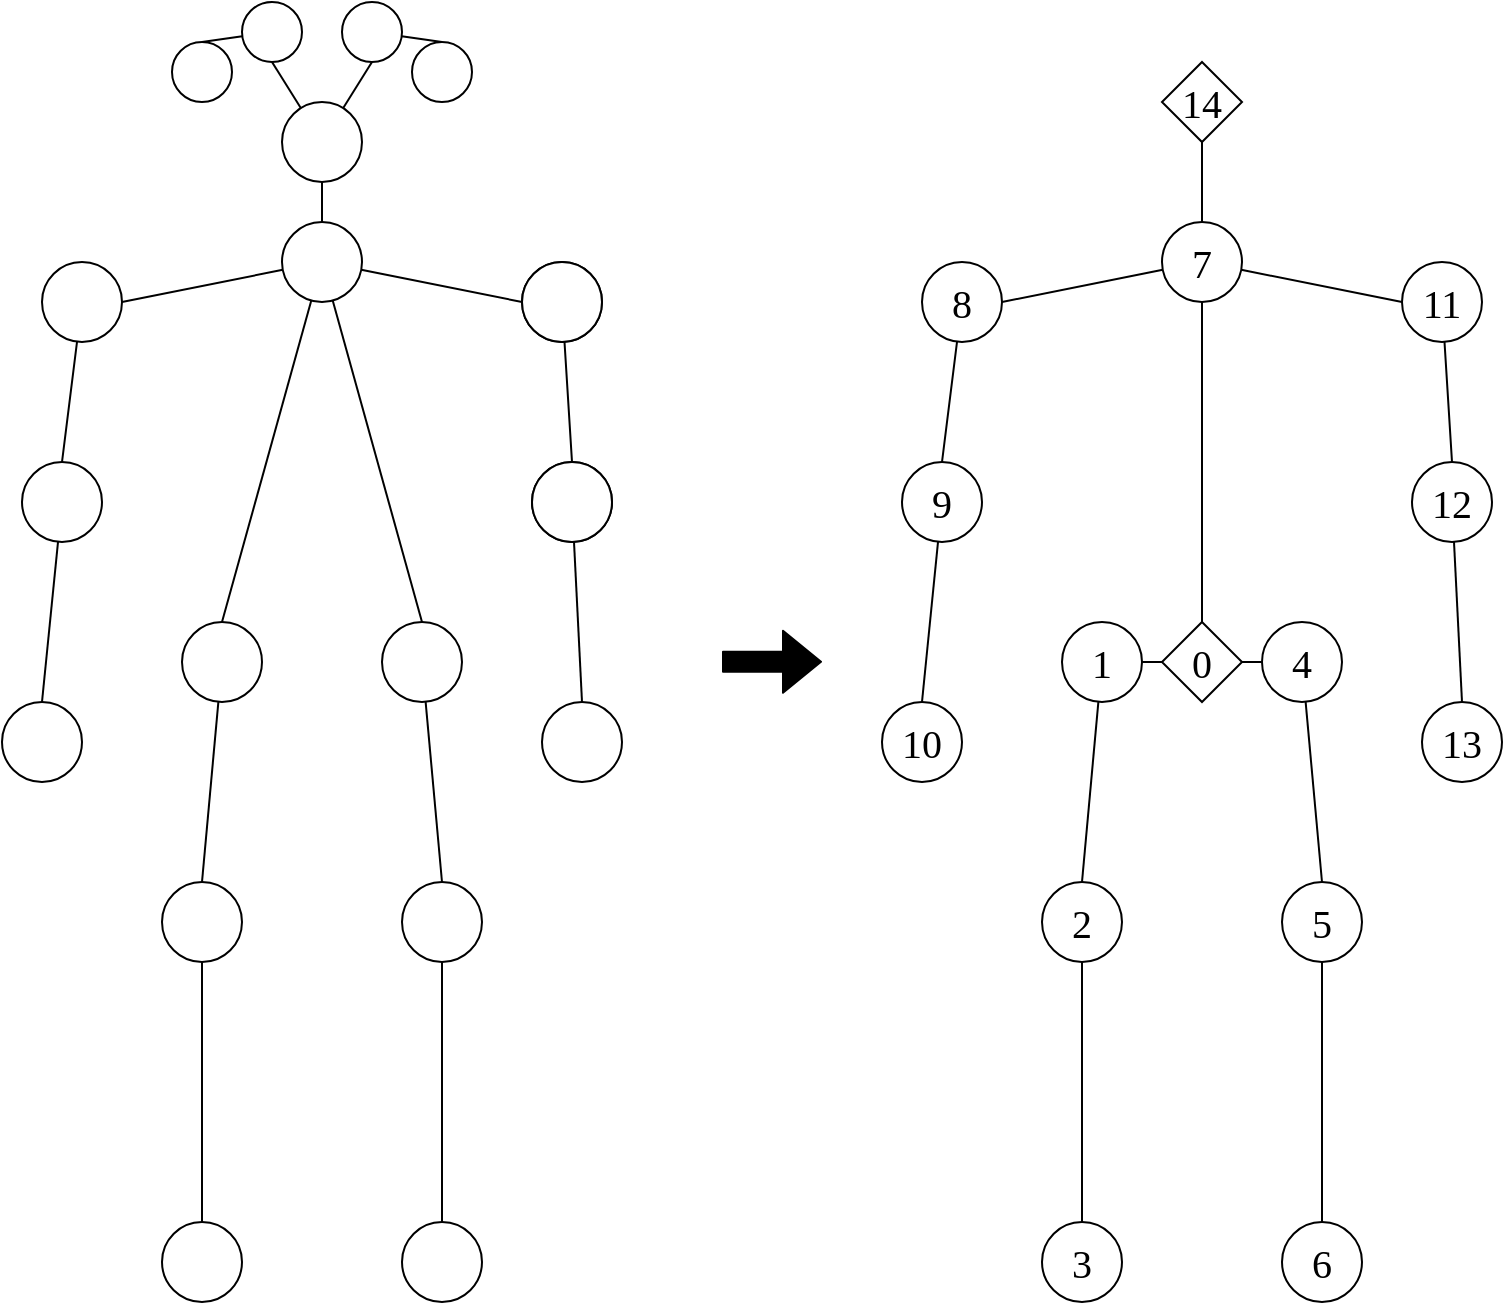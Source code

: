 <mxfile version="13.1.14" type="device"><diagram id="xGYfZDSHF8cjEQ1iP8nE" name="Page-1"><mxGraphModel dx="1422" dy="791" grid="1" gridSize="10" guides="1" tooltips="1" connect="1" arrows="1" fold="1" page="1" pageScale="1" pageWidth="850" pageHeight="1100" math="0" shadow="0"><root><mxCell id="0"/><mxCell id="1" parent="0"/><mxCell id="gPXwPc42Rle9kwifmPpo-15" style="edgeStyle=none;rounded=0;orthogonalLoop=1;jettySize=auto;html=1;entryX=0.5;entryY=0;entryDx=0;entryDy=0;endArrow=none;endFill=0;strokeColor=#000000;fontFamily=Times New Roman;fontSize=20;" parent="1" source="gPXwPc42Rle9kwifmPpo-1" target="gPXwPc42Rle9kwifmPpo-2" edge="1"><mxGeometry relative="1" as="geometry"/></mxCell><mxCell id="gPXwPc42Rle9kwifmPpo-34" style="edgeStyle=none;rounded=0;orthogonalLoop=1;jettySize=auto;html=1;entryX=0.5;entryY=1;entryDx=0;entryDy=0;endArrow=none;endFill=0;strokeColor=#000000;fontFamily=Times New Roman;fontSize=20;" parent="1" source="gPXwPc42Rle9kwifmPpo-1" target="gPXwPc42Rle9kwifmPpo-30" edge="1"><mxGeometry relative="1" as="geometry"/></mxCell><mxCell id="gPXwPc42Rle9kwifmPpo-35" style="edgeStyle=none;rounded=0;orthogonalLoop=1;jettySize=auto;html=1;entryX=0.5;entryY=1;entryDx=0;entryDy=0;endArrow=none;endFill=0;strokeColor=#000000;fontFamily=Times New Roman;fontSize=20;" parent="1" source="gPXwPc42Rle9kwifmPpo-1" target="gPXwPc42Rle9kwifmPpo-31" edge="1"><mxGeometry relative="1" as="geometry"/></mxCell><mxCell id="gPXwPc42Rle9kwifmPpo-1" value="" style="ellipse;whiteSpace=wrap;html=1;aspect=fixed;fontFamily=Times New Roman;fontSize=20;" parent="1" vertex="1"><mxGeometry x="300" y="240" width="40" height="40" as="geometry"/></mxCell><mxCell id="gPXwPc42Rle9kwifmPpo-13" style="edgeStyle=none;rounded=0;orthogonalLoop=1;jettySize=auto;html=1;entryX=0.5;entryY=0;entryDx=0;entryDy=0;endArrow=none;endFill=0;strokeColor=#000000;fontFamily=Times New Roman;fontSize=20;" parent="1" source="gPXwPc42Rle9kwifmPpo-2" target="gPXwPc42Rle9kwifmPpo-11" edge="1"><mxGeometry relative="1" as="geometry"/></mxCell><mxCell id="gPXwPc42Rle9kwifmPpo-14" style="edgeStyle=none;rounded=0;orthogonalLoop=1;jettySize=auto;html=1;entryX=0.5;entryY=0;entryDx=0;entryDy=0;endArrow=none;endFill=0;strokeColor=#000000;fontFamily=Times New Roman;fontSize=20;" parent="1" source="gPXwPc42Rle9kwifmPpo-2" target="gPXwPc42Rle9kwifmPpo-10" edge="1"><mxGeometry relative="1" as="geometry"/></mxCell><mxCell id="gPXwPc42Rle9kwifmPpo-16" style="edgeStyle=none;rounded=0;orthogonalLoop=1;jettySize=auto;html=1;entryX=1;entryY=0.5;entryDx=0;entryDy=0;endArrow=none;endFill=0;strokeColor=#000000;fontFamily=Times New Roman;fontSize=20;" parent="1" source="gPXwPc42Rle9kwifmPpo-2" target="gPXwPc42Rle9kwifmPpo-3" edge="1"><mxGeometry relative="1" as="geometry"/></mxCell><mxCell id="gPXwPc42Rle9kwifmPpo-17" style="edgeStyle=none;rounded=0;orthogonalLoop=1;jettySize=auto;html=1;entryX=0;entryY=0.5;entryDx=0;entryDy=0;endArrow=none;endFill=0;strokeColor=#000000;fontFamily=Times New Roman;fontSize=20;" parent="1" source="gPXwPc42Rle9kwifmPpo-2" target="gPXwPc42Rle9kwifmPpo-6" edge="1"><mxGeometry relative="1" as="geometry"/></mxCell><mxCell id="gPXwPc42Rle9kwifmPpo-2" value="" style="ellipse;whiteSpace=wrap;html=1;aspect=fixed;fontFamily=Times New Roman;fontSize=20;" parent="1" vertex="1"><mxGeometry x="300" y="300" width="40" height="40" as="geometry"/></mxCell><mxCell id="gPXwPc42Rle9kwifmPpo-20" style="edgeStyle=none;rounded=0;orthogonalLoop=1;jettySize=auto;html=1;entryX=0.5;entryY=0;entryDx=0;entryDy=0;endArrow=none;endFill=0;strokeColor=#000000;fontFamily=Times New Roman;fontSize=20;" parent="1" source="gPXwPc42Rle9kwifmPpo-3" target="gPXwPc42Rle9kwifmPpo-4" edge="1"><mxGeometry relative="1" as="geometry"/></mxCell><mxCell id="gPXwPc42Rle9kwifmPpo-3" value="" style="ellipse;whiteSpace=wrap;html=1;aspect=fixed;fontFamily=Times New Roman;fontSize=20;" parent="1" vertex="1"><mxGeometry x="180" y="320" width="40" height="40" as="geometry"/></mxCell><mxCell id="gPXwPc42Rle9kwifmPpo-21" style="edgeStyle=none;rounded=0;orthogonalLoop=1;jettySize=auto;html=1;entryX=0.5;entryY=0;entryDx=0;entryDy=0;endArrow=none;endFill=0;strokeColor=#000000;fontFamily=Times New Roman;fontSize=20;" parent="1" source="gPXwPc42Rle9kwifmPpo-4" target="gPXwPc42Rle9kwifmPpo-5" edge="1"><mxGeometry relative="1" as="geometry"/></mxCell><mxCell id="gPXwPc42Rle9kwifmPpo-4" value="" style="ellipse;whiteSpace=wrap;html=1;aspect=fixed;fontFamily=Times New Roman;fontSize=20;" parent="1" vertex="1"><mxGeometry x="170" y="420" width="40" height="40" as="geometry"/></mxCell><mxCell id="gPXwPc42Rle9kwifmPpo-5" value="" style="ellipse;whiteSpace=wrap;html=1;aspect=fixed;fontFamily=Times New Roman;fontSize=20;" parent="1" vertex="1"><mxGeometry x="160" y="540" width="40" height="40" as="geometry"/></mxCell><mxCell id="gPXwPc42Rle9kwifmPpo-18" style="edgeStyle=none;rounded=0;orthogonalLoop=1;jettySize=auto;html=1;entryX=0.5;entryY=0;entryDx=0;entryDy=0;endArrow=none;endFill=0;strokeColor=#000000;fontFamily=Times New Roman;fontSize=20;" parent="1" source="gPXwPc42Rle9kwifmPpo-6" target="gPXwPc42Rle9kwifmPpo-7" edge="1"><mxGeometry relative="1" as="geometry"/></mxCell><mxCell id="gPXwPc42Rle9kwifmPpo-6" value="" style="ellipse;whiteSpace=wrap;html=1;aspect=fixed;fontFamily=Times New Roman;fontSize=20;" parent="1" vertex="1"><mxGeometry x="420" y="320" width="40" height="40" as="geometry"/></mxCell><mxCell id="gPXwPc42Rle9kwifmPpo-19" style="edgeStyle=none;rounded=0;orthogonalLoop=1;jettySize=auto;html=1;entryX=0.5;entryY=0;entryDx=0;entryDy=0;endArrow=none;endFill=0;strokeColor=#000000;fontFamily=Times New Roman;fontSize=20;" parent="1" source="gPXwPc42Rle9kwifmPpo-7" target="gPXwPc42Rle9kwifmPpo-8" edge="1"><mxGeometry relative="1" as="geometry"/></mxCell><mxCell id="gPXwPc42Rle9kwifmPpo-7" value="" style="ellipse;whiteSpace=wrap;html=1;aspect=fixed;fontFamily=Times New Roman;fontSize=20;" parent="1" vertex="1"><mxGeometry x="425" y="420" width="40" height="40" as="geometry"/></mxCell><mxCell id="gPXwPc42Rle9kwifmPpo-8" value="" style="ellipse;whiteSpace=wrap;html=1;aspect=fixed;fontFamily=Times New Roman;fontSize=20;" parent="1" vertex="1"><mxGeometry x="430" y="540" width="40" height="40" as="geometry"/></mxCell><mxCell id="gPXwPc42Rle9kwifmPpo-26" style="edgeStyle=none;rounded=0;orthogonalLoop=1;jettySize=auto;html=1;entryX=0.5;entryY=0;entryDx=0;entryDy=0;endArrow=none;endFill=0;strokeColor=#000000;fontFamily=Times New Roman;fontSize=20;" parent="1" source="gPXwPc42Rle9kwifmPpo-10" target="gPXwPc42Rle9kwifmPpo-22" edge="1"><mxGeometry relative="1" as="geometry"/></mxCell><mxCell id="gPXwPc42Rle9kwifmPpo-10" value="" style="ellipse;whiteSpace=wrap;html=1;aspect=fixed;fontFamily=Times New Roman;fontSize=20;" parent="1" vertex="1"><mxGeometry x="250" y="500" width="40" height="40" as="geometry"/></mxCell><mxCell id="gPXwPc42Rle9kwifmPpo-27" style="edgeStyle=none;rounded=0;orthogonalLoop=1;jettySize=auto;html=1;entryX=0.5;entryY=0;entryDx=0;entryDy=0;endArrow=none;endFill=0;strokeColor=#000000;fontFamily=Times New Roman;fontSize=20;" parent="1" source="gPXwPc42Rle9kwifmPpo-11" target="gPXwPc42Rle9kwifmPpo-23" edge="1"><mxGeometry relative="1" as="geometry"/></mxCell><mxCell id="gPXwPc42Rle9kwifmPpo-11" value="" style="ellipse;whiteSpace=wrap;html=1;aspect=fixed;fontFamily=Times New Roman;fontSize=20;" parent="1" vertex="1"><mxGeometry x="350" y="500" width="40" height="40" as="geometry"/></mxCell><mxCell id="gPXwPc42Rle9kwifmPpo-28" style="edgeStyle=none;rounded=0;orthogonalLoop=1;jettySize=auto;html=1;entryX=0.5;entryY=0;entryDx=0;entryDy=0;endArrow=none;endFill=0;strokeColor=#000000;fontFamily=Times New Roman;fontSize=20;" parent="1" source="gPXwPc42Rle9kwifmPpo-22" target="gPXwPc42Rle9kwifmPpo-24" edge="1"><mxGeometry relative="1" as="geometry"/></mxCell><mxCell id="gPXwPc42Rle9kwifmPpo-22" value="" style="ellipse;whiteSpace=wrap;html=1;aspect=fixed;fontFamily=Times New Roman;fontSize=20;" parent="1" vertex="1"><mxGeometry x="240" y="630" width="40" height="40" as="geometry"/></mxCell><mxCell id="gPXwPc42Rle9kwifmPpo-29" style="edgeStyle=none;rounded=0;orthogonalLoop=1;jettySize=auto;html=1;entryX=0.5;entryY=0;entryDx=0;entryDy=0;endArrow=none;endFill=0;strokeColor=#000000;fontFamily=Times New Roman;fontSize=20;" parent="1" source="gPXwPc42Rle9kwifmPpo-23" target="gPXwPc42Rle9kwifmPpo-25" edge="1"><mxGeometry relative="1" as="geometry"/></mxCell><mxCell id="gPXwPc42Rle9kwifmPpo-23" value="" style="ellipse;whiteSpace=wrap;html=1;aspect=fixed;fontFamily=Times New Roman;fontSize=20;" parent="1" vertex="1"><mxGeometry x="360" y="630" width="40" height="40" as="geometry"/></mxCell><mxCell id="gPXwPc42Rle9kwifmPpo-24" value="" style="ellipse;whiteSpace=wrap;html=1;aspect=fixed;fontFamily=Times New Roman;fontSize=20;" parent="1" vertex="1"><mxGeometry x="240" y="800" width="40" height="40" as="geometry"/></mxCell><mxCell id="gPXwPc42Rle9kwifmPpo-25" value="" style="ellipse;whiteSpace=wrap;html=1;aspect=fixed;fontFamily=Times New Roman;fontSize=20;" parent="1" vertex="1"><mxGeometry x="360" y="800" width="40" height="40" as="geometry"/></mxCell><mxCell id="gPXwPc42Rle9kwifmPpo-37" style="edgeStyle=none;rounded=0;orthogonalLoop=1;jettySize=auto;html=1;entryX=0.5;entryY=0;entryDx=0;entryDy=0;endArrow=none;endFill=0;strokeColor=#000000;fontFamily=Times New Roman;fontSize=20;" parent="1" source="gPXwPc42Rle9kwifmPpo-30" target="gPXwPc42Rle9kwifmPpo-32" edge="1"><mxGeometry relative="1" as="geometry"/></mxCell><mxCell id="gPXwPc42Rle9kwifmPpo-30" value="" style="ellipse;whiteSpace=wrap;html=1;aspect=fixed;fontFamily=Times New Roman;fontSize=20;" parent="1" vertex="1"><mxGeometry x="280" y="190" width="30" height="30" as="geometry"/></mxCell><mxCell id="gPXwPc42Rle9kwifmPpo-36" style="edgeStyle=none;rounded=0;orthogonalLoop=1;jettySize=auto;html=1;entryX=0.5;entryY=0;entryDx=0;entryDy=0;endArrow=none;endFill=0;strokeColor=#000000;fontFamily=Times New Roman;fontSize=20;" parent="1" source="gPXwPc42Rle9kwifmPpo-31" target="gPXwPc42Rle9kwifmPpo-33" edge="1"><mxGeometry relative="1" as="geometry"/></mxCell><mxCell id="gPXwPc42Rle9kwifmPpo-31" value="" style="ellipse;whiteSpace=wrap;html=1;aspect=fixed;fontFamily=Times New Roman;fontSize=20;" parent="1" vertex="1"><mxGeometry x="330" y="190" width="30" height="30" as="geometry"/></mxCell><mxCell id="gPXwPc42Rle9kwifmPpo-32" value="" style="ellipse;whiteSpace=wrap;html=1;aspect=fixed;fontFamily=Times New Roman;fontSize=20;" parent="1" vertex="1"><mxGeometry x="245" y="210" width="30" height="30" as="geometry"/></mxCell><mxCell id="gPXwPc42Rle9kwifmPpo-33" value="" style="ellipse;whiteSpace=wrap;html=1;aspect=fixed;fontFamily=Times New Roman;fontSize=20;" parent="1" vertex="1"><mxGeometry x="365" y="210" width="30" height="30" as="geometry"/></mxCell><mxCell id="vh8jS_7umJDqvF4KZV3Y-1" value="14" style="rhombus;whiteSpace=wrap;html=1;fontFamily=Times New Roman;fontSize=20;" parent="1" vertex="1"><mxGeometry x="740" y="220" width="40" height="40" as="geometry"/></mxCell><mxCell id="vh8jS_7umJDqvF4KZV3Y-26" style="edgeStyle=none;rounded=0;orthogonalLoop=1;jettySize=auto;html=1;entryX=1;entryY=0.5;entryDx=0;entryDy=0;endArrow=none;endFill=0;strokeColor=#000000;fontFamily=Times New Roman;fontSize=20;" parent="1" source="vh8jS_7umJDqvF4KZV3Y-2" target="vh8jS_7umJDqvF4KZV3Y-3" edge="1"><mxGeometry relative="1" as="geometry"/></mxCell><mxCell id="vh8jS_7umJDqvF4KZV3Y-29" style="edgeStyle=none;rounded=0;orthogonalLoop=1;jettySize=auto;html=1;entryX=0;entryY=0.5;entryDx=0;entryDy=0;endArrow=none;endFill=0;strokeColor=#000000;fontFamily=Times New Roman;fontSize=20;" parent="1" source="vh8jS_7umJDqvF4KZV3Y-2" target="vh8jS_7umJDqvF4KZV3Y-9" edge="1"><mxGeometry relative="1" as="geometry"/></mxCell><mxCell id="vh8jS_7umJDqvF4KZV3Y-32" style="edgeStyle=none;rounded=0;orthogonalLoop=1;jettySize=auto;html=1;entryX=0.5;entryY=1;entryDx=0;entryDy=0;endArrow=none;endFill=0;strokeColor=#000000;fontFamily=Times New Roman;fontSize=20;" parent="1" source="vh8jS_7umJDqvF4KZV3Y-2" target="vh8jS_7umJDqvF4KZV3Y-1" edge="1"><mxGeometry relative="1" as="geometry"/></mxCell><mxCell id="vh8jS_7umJDqvF4KZV3Y-2" value="7" style="ellipse;whiteSpace=wrap;html=1;aspect=fixed;fontFamily=Times New Roman;fontSize=20;" parent="1" vertex="1"><mxGeometry x="740" y="300" width="40" height="40" as="geometry"/></mxCell><mxCell id="vh8jS_7umJDqvF4KZV3Y-27" style="edgeStyle=none;rounded=0;orthogonalLoop=1;jettySize=auto;html=1;entryX=0.5;entryY=0;entryDx=0;entryDy=0;endArrow=none;endFill=0;strokeColor=#000000;fontFamily=Times New Roman;fontSize=20;" parent="1" source="vh8jS_7umJDqvF4KZV3Y-3" target="vh8jS_7umJDqvF4KZV3Y-4" edge="1"><mxGeometry relative="1" as="geometry"/></mxCell><mxCell id="vh8jS_7umJDqvF4KZV3Y-3" value="8" style="ellipse;whiteSpace=wrap;html=1;aspect=fixed;fontFamily=Times New Roman;fontSize=20;" parent="1" vertex="1"><mxGeometry x="620" y="320" width="40" height="40" as="geometry"/></mxCell><mxCell id="vh8jS_7umJDqvF4KZV3Y-28" style="edgeStyle=none;rounded=0;orthogonalLoop=1;jettySize=auto;html=1;entryX=0.5;entryY=0;entryDx=0;entryDy=0;endArrow=none;endFill=0;strokeColor=#000000;fontFamily=Times New Roman;fontSize=20;" parent="1" source="vh8jS_7umJDqvF4KZV3Y-4" target="vh8jS_7umJDqvF4KZV3Y-5" edge="1"><mxGeometry relative="1" as="geometry"/></mxCell><mxCell id="vh8jS_7umJDqvF4KZV3Y-4" value="9" style="ellipse;whiteSpace=wrap;html=1;aspect=fixed;fontFamily=Times New Roman;fontSize=20;" parent="1" vertex="1"><mxGeometry x="610" y="420" width="40" height="40" as="geometry"/></mxCell><mxCell id="vh8jS_7umJDqvF4KZV3Y-5" value="10" style="ellipse;whiteSpace=wrap;html=1;aspect=fixed;fontFamily=Times New Roman;fontSize=20;" parent="1" vertex="1"><mxGeometry x="600" y="540" width="40" height="40" as="geometry"/></mxCell><mxCell id="vh8jS_7umJDqvF4KZV3Y-6" value="" style="ellipse;whiteSpace=wrap;html=1;aspect=fixed;fontFamily=Times New Roman;fontSize=20;" parent="1" vertex="1"><mxGeometry x="420" y="320" width="40" height="40" as="geometry"/></mxCell><mxCell id="vh8jS_7umJDqvF4KZV3Y-7" value="" style="ellipse;whiteSpace=wrap;html=1;aspect=fixed;fontFamily=Times New Roman;fontSize=20;" parent="1" vertex="1"><mxGeometry x="425" y="420" width="40" height="40" as="geometry"/></mxCell><mxCell id="vh8jS_7umJDqvF4KZV3Y-8" value="13" style="ellipse;whiteSpace=wrap;html=1;aspect=fixed;fontFamily=Times New Roman;fontSize=20;" parent="1" vertex="1"><mxGeometry x="870" y="540" width="40" height="40" as="geometry"/></mxCell><mxCell id="vh8jS_7umJDqvF4KZV3Y-30" style="edgeStyle=none;rounded=0;orthogonalLoop=1;jettySize=auto;html=1;entryX=0.5;entryY=0;entryDx=0;entryDy=0;endArrow=none;endFill=0;strokeColor=#000000;fontFamily=Times New Roman;fontSize=20;" parent="1" source="vh8jS_7umJDqvF4KZV3Y-9" target="vh8jS_7umJDqvF4KZV3Y-10" edge="1"><mxGeometry relative="1" as="geometry"/></mxCell><mxCell id="vh8jS_7umJDqvF4KZV3Y-9" value="11" style="ellipse;whiteSpace=wrap;html=1;aspect=fixed;fontFamily=Times New Roman;fontSize=20;" parent="1" vertex="1"><mxGeometry x="860" y="320" width="40" height="40" as="geometry"/></mxCell><mxCell id="vh8jS_7umJDqvF4KZV3Y-31" style="edgeStyle=none;rounded=0;orthogonalLoop=1;jettySize=auto;html=1;entryX=0.5;entryY=0;entryDx=0;entryDy=0;endArrow=none;endFill=0;strokeColor=#000000;fontFamily=Times New Roman;fontSize=20;" parent="1" source="vh8jS_7umJDqvF4KZV3Y-10" target="vh8jS_7umJDqvF4KZV3Y-8" edge="1"><mxGeometry relative="1" as="geometry"/></mxCell><mxCell id="vh8jS_7umJDqvF4KZV3Y-10" value="12" style="ellipse;whiteSpace=wrap;html=1;aspect=fixed;fontFamily=Times New Roman;fontSize=20;" parent="1" vertex="1"><mxGeometry x="865" y="420" width="40" height="40" as="geometry"/></mxCell><mxCell id="vh8jS_7umJDqvF4KZV3Y-20" style="edgeStyle=none;rounded=0;orthogonalLoop=1;jettySize=auto;html=1;entryX=1;entryY=0.5;entryDx=0;entryDy=0;endArrow=none;endFill=0;strokeColor=#000000;fontFamily=Times New Roman;fontSize=20;" parent="1" source="vh8jS_7umJDqvF4KZV3Y-11" target="vh8jS_7umJDqvF4KZV3Y-18" edge="1"><mxGeometry relative="1" as="geometry"/></mxCell><mxCell id="vh8jS_7umJDqvF4KZV3Y-23" style="edgeStyle=none;rounded=0;orthogonalLoop=1;jettySize=auto;html=1;entryX=0;entryY=0.5;entryDx=0;entryDy=0;endArrow=none;endFill=0;strokeColor=#000000;fontFamily=Times New Roman;fontSize=20;" parent="1" source="vh8jS_7umJDqvF4KZV3Y-11" target="vh8jS_7umJDqvF4KZV3Y-19" edge="1"><mxGeometry relative="1" as="geometry"/></mxCell><mxCell id="vh8jS_7umJDqvF4KZV3Y-25" style="edgeStyle=none;rounded=0;orthogonalLoop=1;jettySize=auto;html=1;entryX=0.5;entryY=1;entryDx=0;entryDy=0;endArrow=none;endFill=0;strokeColor=#000000;fontFamily=Times New Roman;fontSize=20;" parent="1" source="vh8jS_7umJDqvF4KZV3Y-11" target="vh8jS_7umJDqvF4KZV3Y-2" edge="1"><mxGeometry relative="1" as="geometry"/></mxCell><mxCell id="vh8jS_7umJDqvF4KZV3Y-11" value="0" style="rhombus;whiteSpace=wrap;html=1;fontFamily=Times New Roman;fontSize=20;" parent="1" vertex="1"><mxGeometry x="740" y="500" width="40" height="40" as="geometry"/></mxCell><mxCell id="vh8jS_7umJDqvF4KZV3Y-12" style="edgeStyle=none;rounded=0;orthogonalLoop=1;jettySize=auto;html=1;entryX=0.5;entryY=0;entryDx=0;entryDy=0;endArrow=none;endFill=0;strokeColor=#000000;fontFamily=Times New Roman;fontSize=20;" parent="1" source="vh8jS_7umJDqvF4KZV3Y-13" target="vh8jS_7umJDqvF4KZV3Y-16" edge="1"><mxGeometry relative="1" as="geometry"/></mxCell><mxCell id="vh8jS_7umJDqvF4KZV3Y-13" value="2" style="ellipse;whiteSpace=wrap;html=1;aspect=fixed;fontFamily=Times New Roman;fontSize=20;" parent="1" vertex="1"><mxGeometry x="680" y="630" width="40" height="40" as="geometry"/></mxCell><mxCell id="vh8jS_7umJDqvF4KZV3Y-14" style="edgeStyle=none;rounded=0;orthogonalLoop=1;jettySize=auto;html=1;entryX=0.5;entryY=0;entryDx=0;entryDy=0;endArrow=none;endFill=0;strokeColor=#000000;fontFamily=Times New Roman;fontSize=20;" parent="1" source="vh8jS_7umJDqvF4KZV3Y-15" target="vh8jS_7umJDqvF4KZV3Y-17" edge="1"><mxGeometry relative="1" as="geometry"/></mxCell><mxCell id="vh8jS_7umJDqvF4KZV3Y-15" value="5" style="ellipse;whiteSpace=wrap;html=1;aspect=fixed;fontFamily=Times New Roman;fontSize=20;" parent="1" vertex="1"><mxGeometry x="800" y="630" width="40" height="40" as="geometry"/></mxCell><mxCell id="vh8jS_7umJDqvF4KZV3Y-16" value="3" style="ellipse;whiteSpace=wrap;html=1;aspect=fixed;fontFamily=Times New Roman;fontSize=20;" parent="1" vertex="1"><mxGeometry x="680" y="800" width="40" height="40" as="geometry"/></mxCell><mxCell id="vh8jS_7umJDqvF4KZV3Y-17" value="6" style="ellipse;whiteSpace=wrap;html=1;aspect=fixed;fontFamily=Times New Roman;fontSize=20;" parent="1" vertex="1"><mxGeometry x="800" y="800" width="40" height="40" as="geometry"/></mxCell><mxCell id="vh8jS_7umJDqvF4KZV3Y-22" style="edgeStyle=none;rounded=0;orthogonalLoop=1;jettySize=auto;html=1;entryX=0.5;entryY=0;entryDx=0;entryDy=0;endArrow=none;endFill=0;strokeColor=#000000;fontFamily=Times New Roman;fontSize=20;" parent="1" source="vh8jS_7umJDqvF4KZV3Y-18" target="vh8jS_7umJDqvF4KZV3Y-13" edge="1"><mxGeometry relative="1" as="geometry"/></mxCell><mxCell id="vh8jS_7umJDqvF4KZV3Y-18" value="1" style="ellipse;whiteSpace=wrap;html=1;aspect=fixed;fontFamily=Times New Roman;fontSize=20;" parent="1" vertex="1"><mxGeometry x="690" y="500" width="40" height="40" as="geometry"/></mxCell><mxCell id="vh8jS_7umJDqvF4KZV3Y-24" style="edgeStyle=none;rounded=0;orthogonalLoop=1;jettySize=auto;html=1;entryX=0.5;entryY=0;entryDx=0;entryDy=0;endArrow=none;endFill=0;strokeColor=#000000;fontFamily=Times New Roman;fontSize=20;" parent="1" source="vh8jS_7umJDqvF4KZV3Y-19" target="vh8jS_7umJDqvF4KZV3Y-15" edge="1"><mxGeometry relative="1" as="geometry"/></mxCell><mxCell id="vh8jS_7umJDqvF4KZV3Y-19" value="4" style="ellipse;whiteSpace=wrap;html=1;aspect=fixed;fontFamily=Times New Roman;fontSize=20;" parent="1" vertex="1"><mxGeometry x="790" y="500" width="40" height="40" as="geometry"/></mxCell><mxCell id="vh8jS_7umJDqvF4KZV3Y-33" value="" style="shape=flexArrow;endArrow=classic;html=1;fontFamily=Times New Roman;fontSize=20;fillColor=#000000;" parent="1" edge="1"><mxGeometry width="50" height="50" relative="1" as="geometry"><mxPoint x="520" y="519.88" as="sourcePoint"/><mxPoint x="570" y="519.88" as="targetPoint"/></mxGeometry></mxCell></root></mxGraphModel></diagram></mxfile>